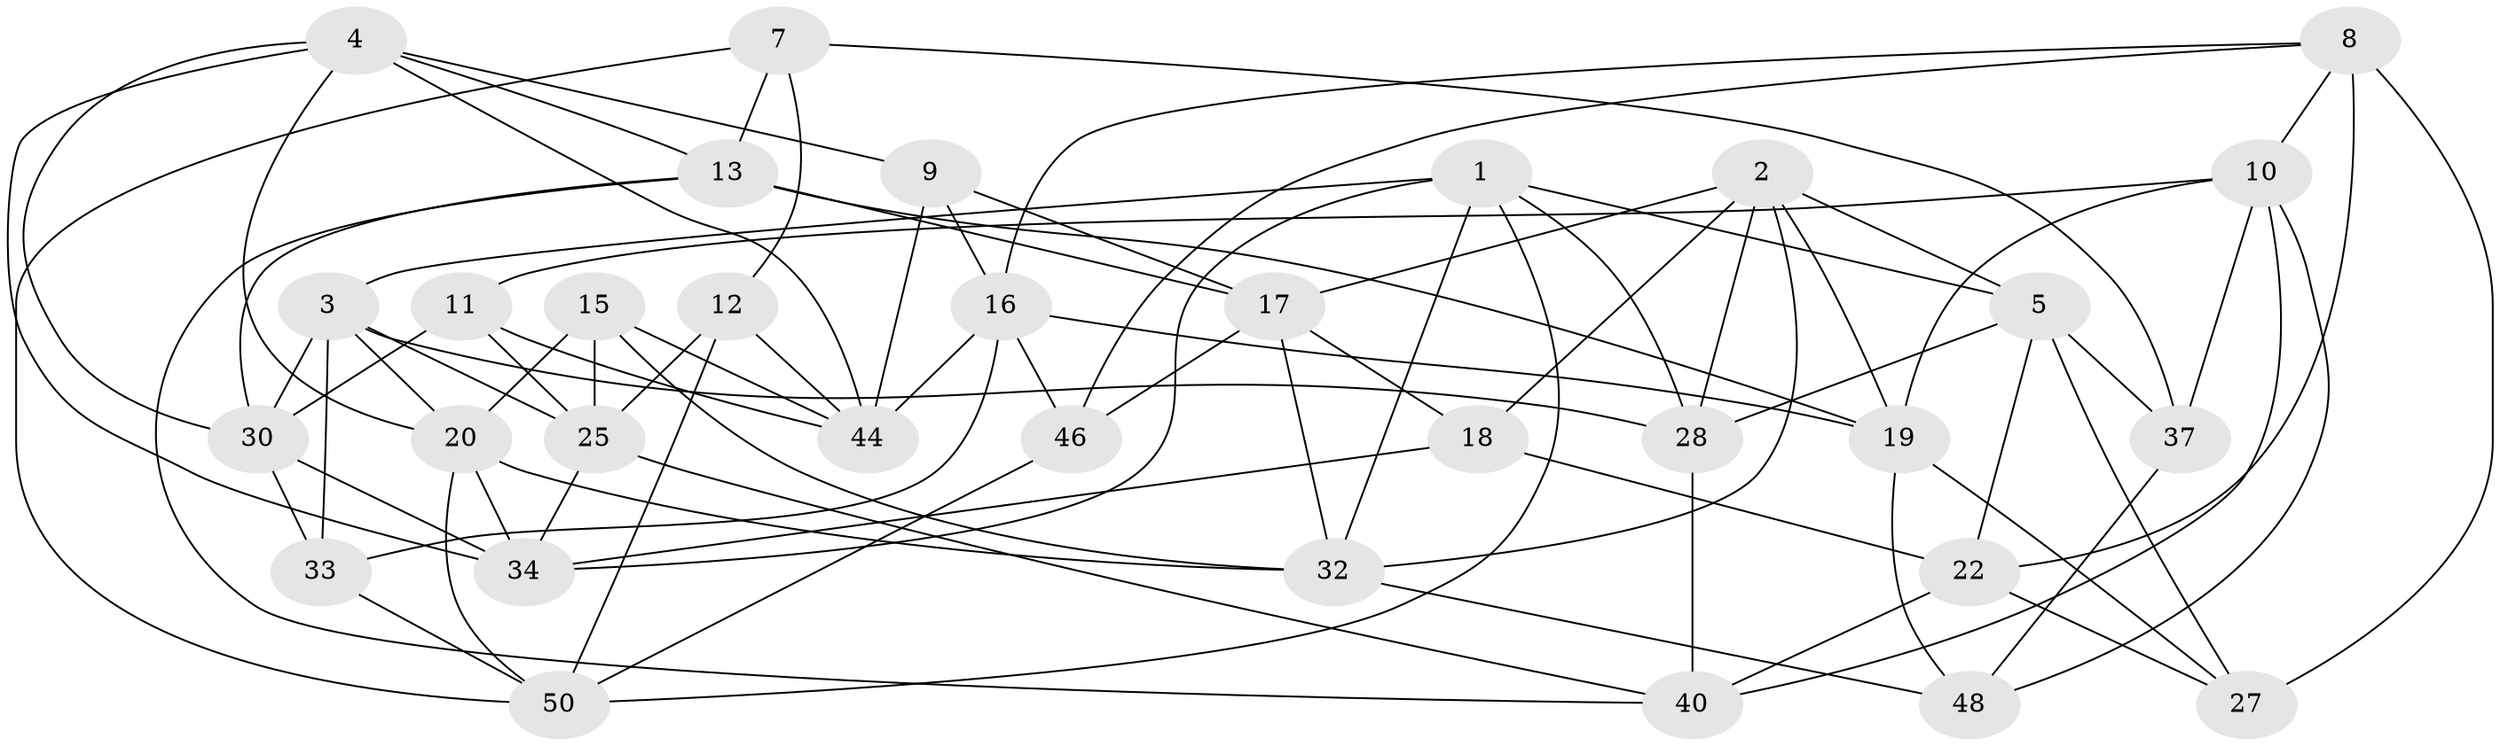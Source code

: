 // Generated by graph-tools (version 1.1) at 2025/24/03/03/25 07:24:22]
// undirected, 32 vertices, 83 edges
graph export_dot {
graph [start="1"]
  node [color=gray90,style=filled];
  1 [super="+29"];
  2 [super="+23"];
  3 [super="+6"];
  4 [super="+43"];
  5 [super="+26"];
  7;
  8 [super="+14"];
  9;
  10 [super="+45"];
  11;
  12;
  13 [super="+38"];
  15;
  16 [super="+21"];
  17 [super="+31"];
  18;
  19 [super="+35"];
  20 [super="+24"];
  22 [super="+53"];
  25 [super="+36"];
  27;
  28 [super="+47"];
  30 [super="+41"];
  32 [super="+42"];
  33;
  34 [super="+39"];
  37;
  40 [super="+51"];
  44 [super="+49"];
  46;
  48;
  50 [super="+52"];
  1 -- 3;
  1 -- 32;
  1 -- 34;
  1 -- 28;
  1 -- 5;
  1 -- 50;
  2 -- 28;
  2 -- 32;
  2 -- 18;
  2 -- 5;
  2 -- 19;
  2 -- 17;
  3 -- 33;
  3 -- 28;
  3 -- 20;
  3 -- 25;
  3 -- 30;
  4 -- 20;
  4 -- 13;
  4 -- 30;
  4 -- 9;
  4 -- 34;
  4 -- 44;
  5 -- 37;
  5 -- 27;
  5 -- 28;
  5 -- 22;
  7 -- 50;
  7 -- 12;
  7 -- 37;
  7 -- 13;
  8 -- 16;
  8 -- 22 [weight=2];
  8 -- 10;
  8 -- 27;
  8 -- 46;
  9 -- 44;
  9 -- 16;
  9 -- 17;
  10 -- 48;
  10 -- 11;
  10 -- 40;
  10 -- 37;
  10 -- 19;
  11 -- 44;
  11 -- 30;
  11 -- 25;
  12 -- 44;
  12 -- 25;
  12 -- 50;
  13 -- 30;
  13 -- 40;
  13 -- 17;
  13 -- 19;
  15 -- 32;
  15 -- 44;
  15 -- 20;
  15 -- 25;
  16 -- 33;
  16 -- 19;
  16 -- 46;
  16 -- 44;
  17 -- 18;
  17 -- 46;
  17 -- 32;
  18 -- 22;
  18 -- 34;
  19 -- 48;
  19 -- 27;
  20 -- 34;
  20 -- 50;
  20 -- 32;
  22 -- 27;
  22 -- 40;
  25 -- 34;
  25 -- 40;
  28 -- 40 [weight=2];
  30 -- 33;
  30 -- 34;
  32 -- 48;
  33 -- 50;
  37 -- 48;
  46 -- 50;
}
